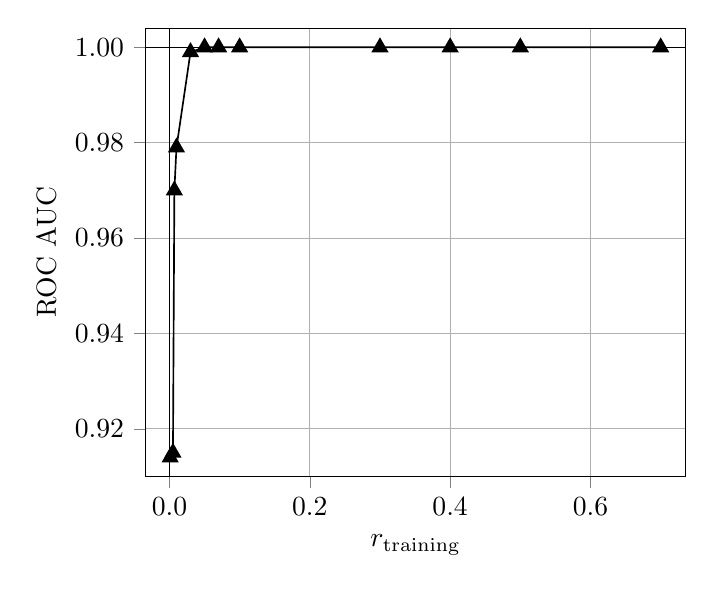 % This file was created by matplotlib2tikz v0.6.18.
\begin{tikzpicture}

\begin{axis}[
tick align=outside,
tick pos=left,
x grid style={white!69.02!black},
xlabel={$r_\text{training}$},
xmajorgrids,
xmin=-0.034, xmax=0.735,
xtick={-0.2,0,0.2,0.4,0.6,0.8},
xticklabels={$-0.2$,$0.0$,$0.2$,$0.4$,$0.6$,$0.8$},
y grid style={white!69.02!black},
ylabel={ROC AUC},
ymajorgrids,
ymin=0.91, ymax=1.004,
ytick={0.9,0.92,0.94,0.96,0.98,1,1.02},
yticklabels={$0.90$,$0.92$,$0.94$,$0.96$,$0.98$,$1.00$,$1.02$}
]
\addplot [semithick, black, mark=triangle*, mark size=3, mark options={solid}, forget plot]
table [row sep=\\]{%
0.001	0.914 \\
0.005	0.915 \\
0.007	0.97 \\
0.01	0.979 \\
0.03	0.999 \\
0.05	1.0 \\
0.07	1.0 \\
0.1	1.0 \\
0.3	1.0 \\
0.4	1.0 \\
0.5	1.0 \\
0.7	1.0 \\
};
\path [draw=black, fill opacity=0] (axis cs:0,0.91)
--(axis cs:0,1.004);

\path [draw=black, fill opacity=0] (axis cs:1,0.91)
--(axis cs:1,1.004);

\path [draw=black, fill opacity=0] (axis cs:-0.034,0)
--(axis cs:0.735,0);

\path [draw=black, fill opacity=0] (axis cs:-0.034,1)
--(axis cs:0.735,1);

\end{axis}

\end{tikzpicture}